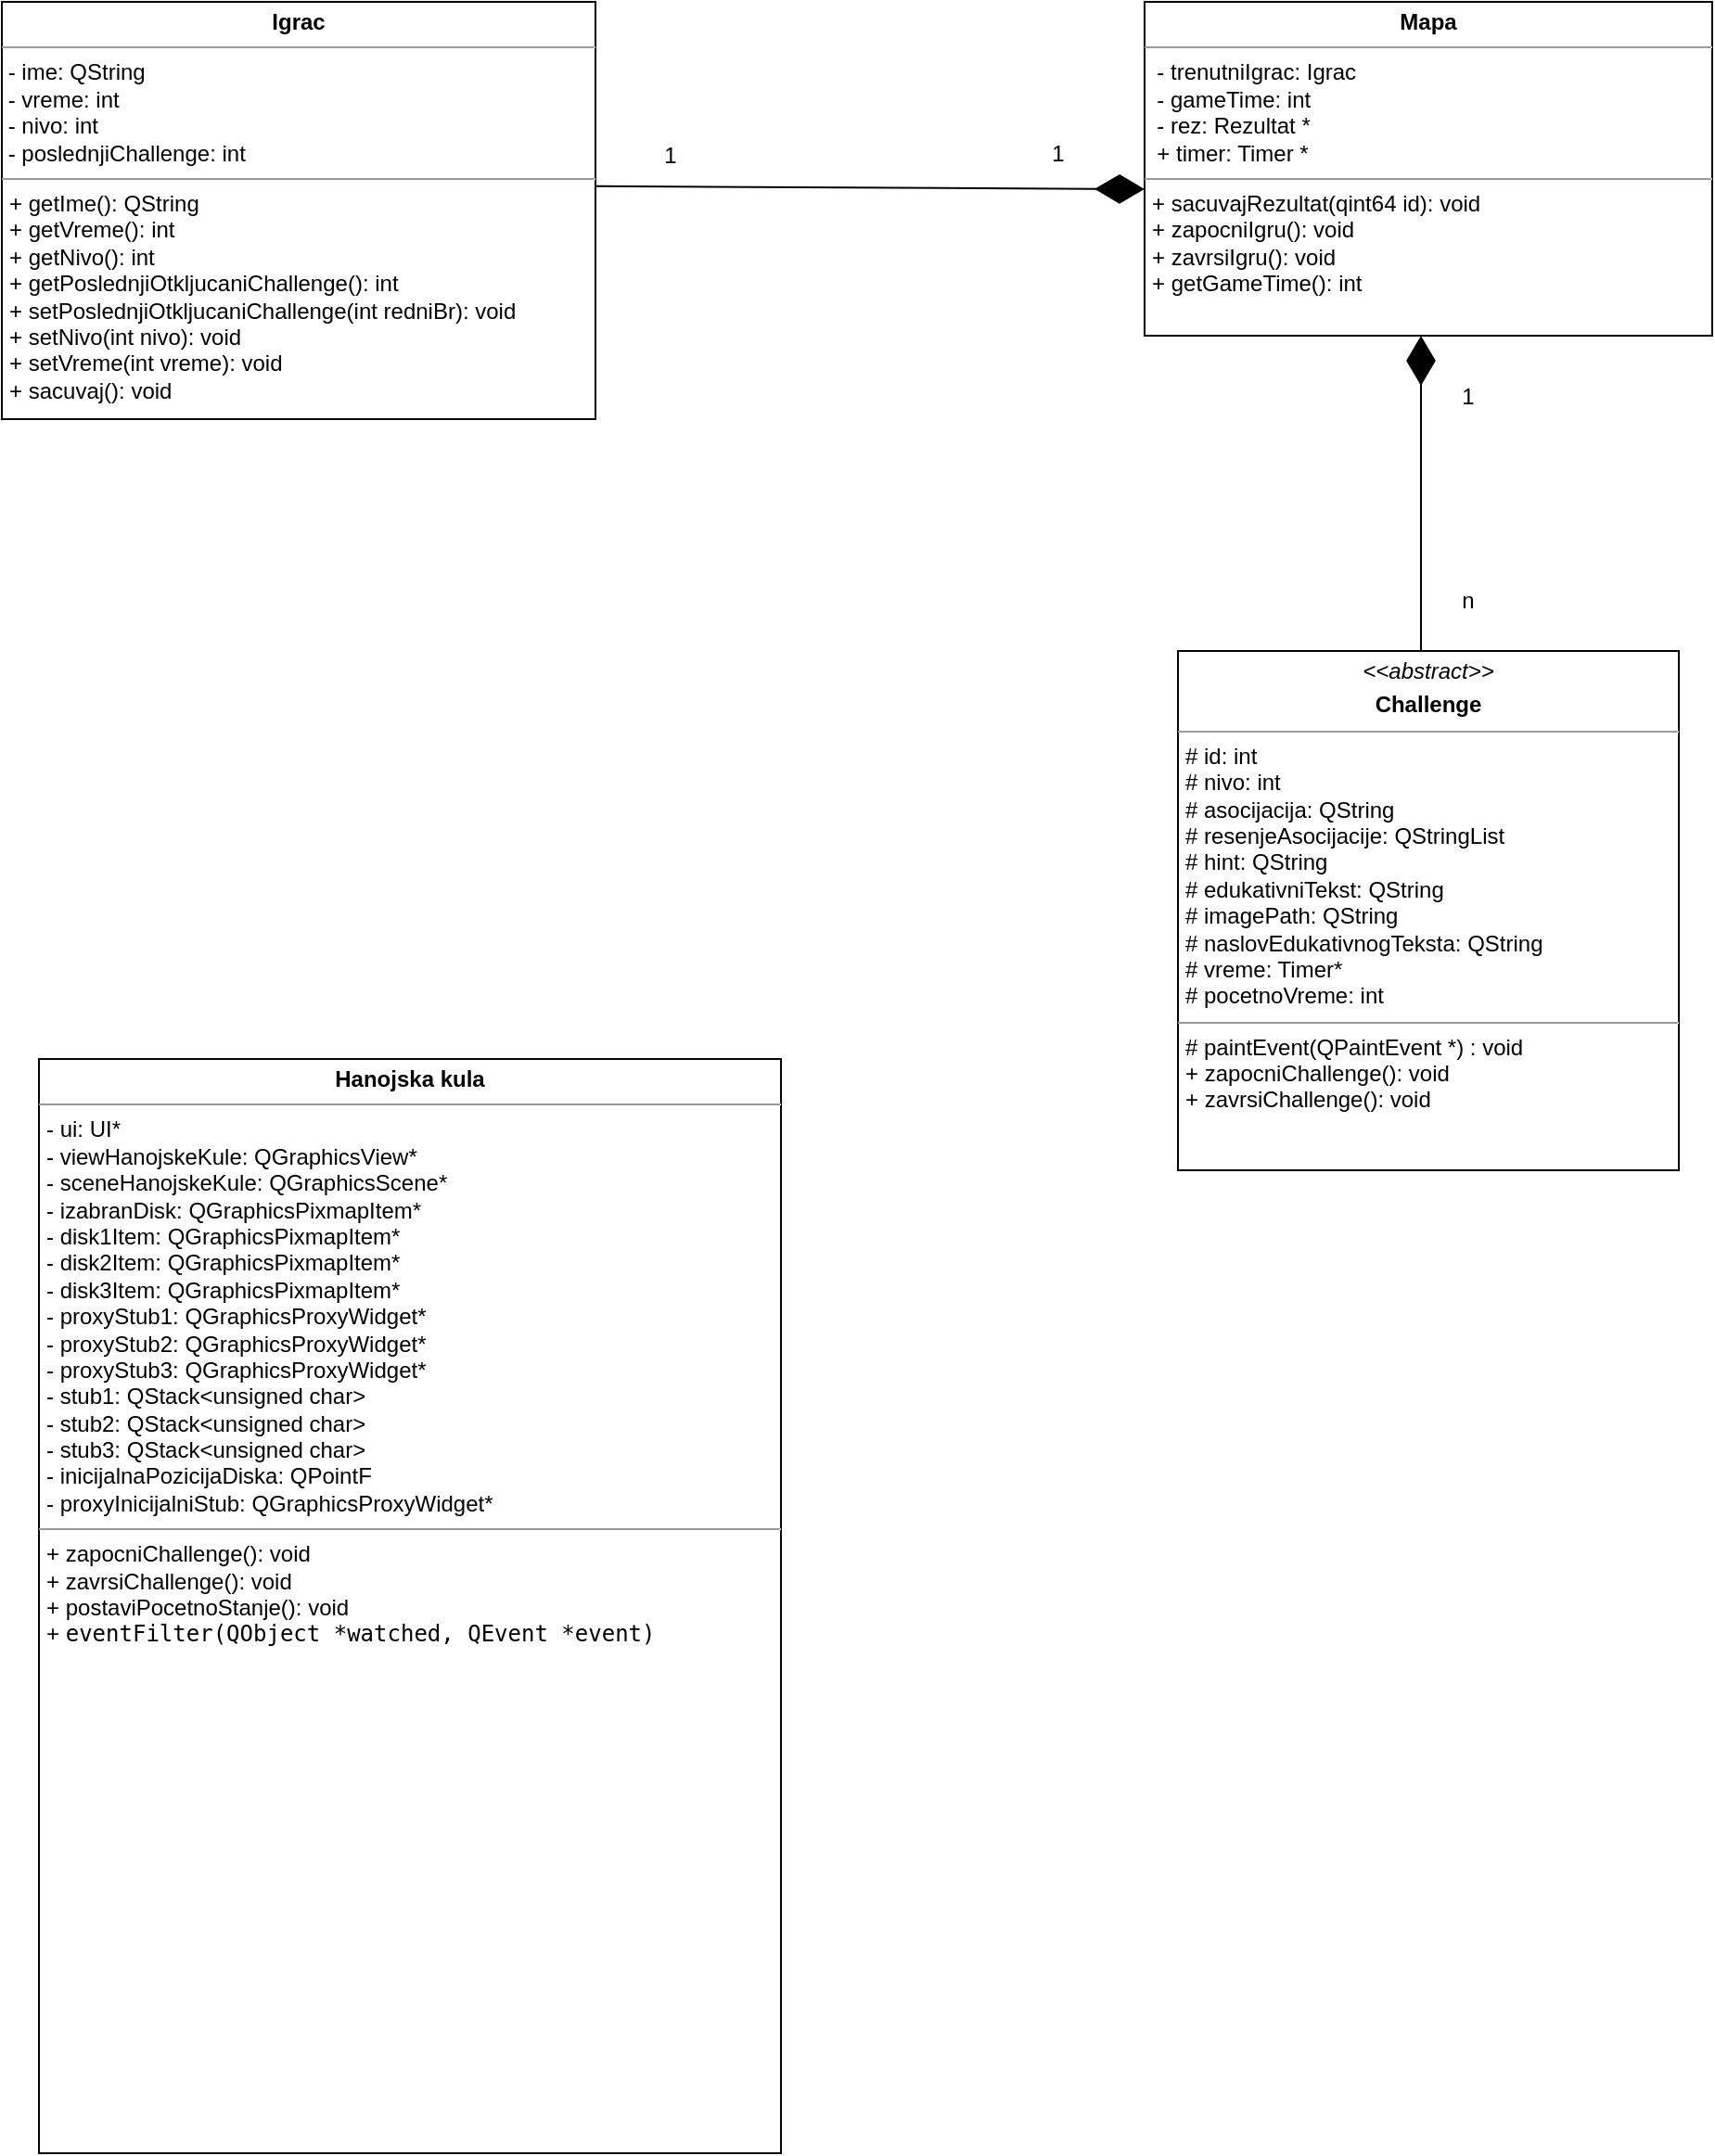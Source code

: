 <mxfile version="22.1.16" type="github">
  <diagram id="C5RBs43oDa-KdzZeNtuy" name="Page-1">
    <mxGraphModel dx="2000" dy="647" grid="1" gridSize="10" guides="1" tooltips="1" connect="1" arrows="1" fold="1" page="1" pageScale="1" pageWidth="827" pageHeight="1169" math="0" shadow="0">
      <root>
        <mxCell id="WIyWlLk6GJQsqaUBKTNV-0" />
        <mxCell id="WIyWlLk6GJQsqaUBKTNV-1" parent="WIyWlLk6GJQsqaUBKTNV-0" />
        <mxCell id="ZKOXfF2M6UwEkX-C8sho-0" value="&lt;p style=&quot;margin:0px;margin-top:4px;text-align:center;&quot;&gt;&lt;i&gt;&amp;lt;&amp;lt;abstract&amp;gt;&amp;gt;&lt;/i&gt;&lt;b&gt;&lt;i&gt;&lt;br&gt;&lt;/i&gt;&lt;/b&gt;&lt;/p&gt;&lt;p style=&quot;margin:0px;margin-top:4px;text-align:center;&quot;&gt;&lt;b&gt;Challenge&lt;/b&gt;&lt;/p&gt;&lt;hr size=&quot;1&quot;&gt;&lt;p style=&quot;margin:0px;margin-left:4px;&quot;&gt;# id: int&lt;/p&gt;&lt;p style=&quot;margin:0px;margin-left:4px;&quot;&gt;# nivo: int&lt;/p&gt;&lt;p style=&quot;margin:0px;margin-left:4px;&quot;&gt;# asocijacija: QString&lt;/p&gt;&lt;p style=&quot;margin:0px;margin-left:4px;&quot;&gt;# resenjeAsocijacije: QStringList&lt;/p&gt;&lt;p style=&quot;margin:0px;margin-left:4px;&quot;&gt;# hint: QString&lt;/p&gt;&lt;p style=&quot;margin:0px;margin-left:4px;&quot;&gt;# edukativniTekst: QString&lt;/p&gt;&lt;p style=&quot;margin:0px;margin-left:4px;&quot;&gt;# imagePath: QString&lt;/p&gt;&lt;p style=&quot;margin:0px;margin-left:4px;&quot;&gt;# naslovEdukativnogTeksta: QString&lt;/p&gt;&lt;p style=&quot;margin:0px;margin-left:4px;&quot;&gt;# vreme: Timer*&lt;/p&gt;&lt;p style=&quot;margin:0px;margin-left:4px;&quot;&gt;# pocetnoVreme: int&lt;/p&gt;&lt;hr size=&quot;1&quot;&gt;&lt;p style=&quot;margin:0px;margin-left:4px;&quot;&gt;# paintEvent(QPaintEvent *) : void&lt;/p&gt;&lt;p style=&quot;margin:0px;margin-left:4px;&quot;&gt;+ zapocniChallenge(): void&lt;/p&gt;&lt;p style=&quot;margin:0px;margin-left:4px;&quot;&gt;+ zavrsiChallenge(): void&lt;/p&gt;&lt;p style=&quot;margin:0px;margin-left:4px;&quot;&gt;&lt;br&gt;&lt;/p&gt;" style="verticalAlign=top;align=left;overflow=fill;fontSize=12;fontFamily=Helvetica;html=1;whiteSpace=wrap;" vertex="1" parent="WIyWlLk6GJQsqaUBKTNV-1">
          <mxGeometry x="334" y="500" width="270" height="280" as="geometry" />
        </mxCell>
        <mxCell id="ZKOXfF2M6UwEkX-C8sho-1" value="&lt;p style=&quot;margin:0px;margin-top:4px;text-align:center;&quot;&gt;&lt;b&gt;Mapa&lt;/b&gt;&lt;br&gt;&lt;/p&gt;&lt;hr size=&quot;1&quot;&gt;&lt;div&gt;&amp;nbsp; - trenutniIgrac: Igrac&lt;/div&gt;&lt;div&gt;&amp;nbsp; - gameTime: int&lt;/div&gt;&lt;div&gt;&amp;nbsp; - rez: Rezultat *&lt;/div&gt;&lt;div&gt;&amp;nbsp; + timer: Timer *&lt;br&gt;&lt;/div&gt;&lt;hr size=&quot;1&quot;&gt;&lt;p style=&quot;margin:0px;margin-left:4px;&quot;&gt;+ sacuvajRezultat(qint64 id): void&lt;/p&gt;&lt;p style=&quot;margin:0px;margin-left:4px;&quot;&gt;+ zapocniIgru(): void&lt;/p&gt;&lt;p style=&quot;margin:0px;margin-left:4px;&quot;&gt;+ zavrsiIgru(): void&lt;/p&gt;&lt;p style=&quot;margin:0px;margin-left:4px;&quot;&gt;+ getGameTime(): int&lt;br&gt;&lt;/p&gt;" style="verticalAlign=top;align=left;overflow=fill;fontSize=12;fontFamily=Helvetica;html=1;whiteSpace=wrap;" vertex="1" parent="WIyWlLk6GJQsqaUBKTNV-1">
          <mxGeometry x="316" y="150" width="306" height="180" as="geometry" />
        </mxCell>
        <mxCell id="ZKOXfF2M6UwEkX-C8sho-3" value="" style="endArrow=diamondThin;endFill=1;endSize=24;html=1;rounded=0;" edge="1" parent="WIyWlLk6GJQsqaUBKTNV-1">
          <mxGeometry width="160" relative="1" as="geometry">
            <mxPoint x="465" y="500" as="sourcePoint" />
            <mxPoint x="465" y="330" as="targetPoint" />
          </mxGeometry>
        </mxCell>
        <mxCell id="ZKOXfF2M6UwEkX-C8sho-4" value="1" style="text;html=1;align=center;verticalAlign=middle;resizable=0;points=[];autosize=1;strokeColor=none;fillColor=none;" vertex="1" parent="WIyWlLk6GJQsqaUBKTNV-1">
          <mxGeometry x="475" y="348" width="30" height="30" as="geometry" />
        </mxCell>
        <mxCell id="ZKOXfF2M6UwEkX-C8sho-5" value="n" style="text;html=1;align=center;verticalAlign=middle;resizable=0;points=[];autosize=1;strokeColor=none;fillColor=none;" vertex="1" parent="WIyWlLk6GJQsqaUBKTNV-1">
          <mxGeometry x="475" y="458" width="30" height="30" as="geometry" />
        </mxCell>
        <mxCell id="ZKOXfF2M6UwEkX-C8sho-6" value="&lt;p style=&quot;margin:0px;margin-top:4px;text-align:center;&quot;&gt;&lt;b&gt;Igrac&lt;/b&gt;&lt;br&gt;&lt;/p&gt;&lt;hr size=&quot;1&quot;&gt;&lt;div&gt;&amp;nbsp;- ime: QString&lt;/div&gt;&lt;div&gt;&amp;nbsp;- vreme: int&lt;/div&gt;&lt;div&gt;&amp;nbsp;- nivo: int &lt;br&gt;&lt;/div&gt;&lt;div&gt;&amp;nbsp;- poslednjiChallenge: int&lt;br&gt; &lt;/div&gt;&lt;hr size=&quot;1&quot;&gt;&lt;p style=&quot;margin:0px;margin-left:4px;&quot;&gt;+ getIme(): QString &lt;br&gt;&lt;/p&gt;&lt;p style=&quot;margin:0px;margin-left:4px;&quot;&gt;+ getVreme(): int&lt;/p&gt;&lt;p style=&quot;margin:0px;margin-left:4px;&quot;&gt;+ getNivo(): int &lt;br&gt;&lt;/p&gt;&lt;p style=&quot;margin:0px;margin-left:4px;&quot;&gt;+ getPoslednjiOtkljucaniChallenge(): int&lt;/p&gt;&lt;p style=&quot;margin:0px;margin-left:4px;&quot;&gt;+ setPoslednjiOtkljucaniChallenge(int redniBr): void&lt;/p&gt;&lt;p style=&quot;margin:0px;margin-left:4px;&quot;&gt;+ setNivo(int nivo): void&lt;/p&gt;&lt;p style=&quot;margin:0px;margin-left:4px;&quot;&gt;+ setVreme(int vreme): void&lt;/p&gt;&lt;p style=&quot;margin:0px;margin-left:4px;&quot;&gt;+ sacuvaj(): void&lt;br&gt;&lt;/p&gt;" style="verticalAlign=top;align=left;overflow=fill;fontSize=12;fontFamily=Helvetica;html=1;whiteSpace=wrap;" vertex="1" parent="WIyWlLk6GJQsqaUBKTNV-1">
          <mxGeometry x="-300" y="150" width="320" height="225" as="geometry" />
        </mxCell>
        <mxCell id="ZKOXfF2M6UwEkX-C8sho-7" value="" style="endArrow=diamondThin;endFill=1;endSize=24;html=1;rounded=0;" edge="1" parent="WIyWlLk6GJQsqaUBKTNV-1">
          <mxGeometry width="160" relative="1" as="geometry">
            <mxPoint x="20" y="249.377" as="sourcePoint" />
            <mxPoint x="316" y="251" as="targetPoint" />
          </mxGeometry>
        </mxCell>
        <mxCell id="ZKOXfF2M6UwEkX-C8sho-8" value="1" style="text;html=1;align=center;verticalAlign=middle;resizable=0;points=[];autosize=1;strokeColor=none;fillColor=none;" vertex="1" parent="WIyWlLk6GJQsqaUBKTNV-1">
          <mxGeometry x="45" y="218" width="30" height="30" as="geometry" />
        </mxCell>
        <mxCell id="ZKOXfF2M6UwEkX-C8sho-9" value="&lt;div&gt;1&lt;/div&gt;" style="text;html=1;align=center;verticalAlign=middle;resizable=0;points=[];autosize=1;strokeColor=none;fillColor=none;" vertex="1" parent="WIyWlLk6GJQsqaUBKTNV-1">
          <mxGeometry x="254" y="217" width="30" height="30" as="geometry" />
        </mxCell>
        <mxCell id="ZKOXfF2M6UwEkX-C8sho-10" value="&lt;p style=&quot;margin:0px;margin-top:4px;text-align:center;&quot;&gt;&lt;b&gt;Hanojska kula&lt;br&gt;&lt;/b&gt;&lt;/p&gt;&lt;hr size=&quot;1&quot;&gt;&lt;p style=&quot;margin:0px;margin-left:4px;&quot;&gt;- ui: UI*&lt;/p&gt;&lt;p style=&quot;margin:0px;margin-left:4px;&quot;&gt;- viewHanojskeKule: QGraphicsView*&lt;/p&gt;&lt;p style=&quot;margin:0px;margin-left:4px;&quot;&gt;- sceneHanojskeKule: QGraphicsScene*&lt;/p&gt;&lt;p style=&quot;margin:0px;margin-left:4px;&quot;&gt;- izabranDisk: QGraphicsPixmapItem*&lt;/p&gt;&lt;p style=&quot;margin:0px;margin-left:4px;&quot;&gt;- disk1Item: QGraphicsPixmapItem*&lt;/p&gt;&lt;p style=&quot;margin:0px;margin-left:4px;&quot;&gt;- disk2Item: QGraphicsPixmapItem*&lt;/p&gt;&lt;p style=&quot;margin:0px;margin-left:4px;&quot;&gt;- disk3Item: QGraphicsPixmapItem*&lt;/p&gt;&lt;p style=&quot;margin:0px;margin-left:4px;&quot;&gt;- proxyStub1: QGraphicsProxyWidget*&lt;/p&gt;&lt;p style=&quot;margin:0px;margin-left:4px;&quot;&gt;- proxyStub2: QGraphicsProxyWidget*&lt;/p&gt;&lt;p style=&quot;margin:0px;margin-left:4px;&quot;&gt;- proxyStub3: QGraphicsProxyWidget*&lt;/p&gt;&lt;p style=&quot;margin:0px;margin-left:4px;&quot;&gt;- stub1: QStack&amp;lt;unsigned char&amp;gt;&lt;/p&gt;&lt;p style=&quot;margin:0px;margin-left:4px;&quot;&gt;- stub2: QStack&amp;lt;unsigned char&amp;gt;&lt;/p&gt;&lt;p style=&quot;margin:0px;margin-left:4px;&quot;&gt;- stub3: QStack&amp;lt;unsigned char&amp;gt;&lt;/p&gt;&lt;p style=&quot;margin:0px;margin-left:4px;&quot;&gt;- inicijalnaPozicijaDiska: QPointF&lt;/p&gt;&lt;p style=&quot;margin:0px;margin-left:4px;&quot;&gt;- proxyInicijalniStub: QGraphicsProxyWidget*&lt;br&gt;&lt;/p&gt;&lt;hr size=&quot;1&quot;&gt;&lt;p style=&quot;margin:0px;margin-left:4px;&quot;&gt;+ zapocniChallenge(): void&lt;/p&gt;&lt;p style=&quot;margin:0px;margin-left:4px;&quot;&gt;+ zavrsiChallenge(): void&lt;/p&gt;&lt;p style=&quot;margin:0px;margin-left:4px;&quot;&gt;+ postaviPocetnoStanje(): void&lt;/p&gt;&lt;p style=&quot;margin:0px;margin-left:4px;&quot;&gt;+ &lt;code&gt;&lt;span class=&quot;hljs-title&quot;&gt;eventFilter&lt;/span&gt;&lt;span class=&quot;hljs-params&quot;&gt;(QObject *watched, QEvent *event)&lt;/span&gt;&lt;/code&gt;&lt;/p&gt;" style="verticalAlign=top;align=left;overflow=fill;fontSize=12;fontFamily=Helvetica;html=1;whiteSpace=wrap;" vertex="1" parent="WIyWlLk6GJQsqaUBKTNV-1">
          <mxGeometry x="-280" y="720" width="400" height="590" as="geometry" />
        </mxCell>
      </root>
    </mxGraphModel>
  </diagram>
</mxfile>
